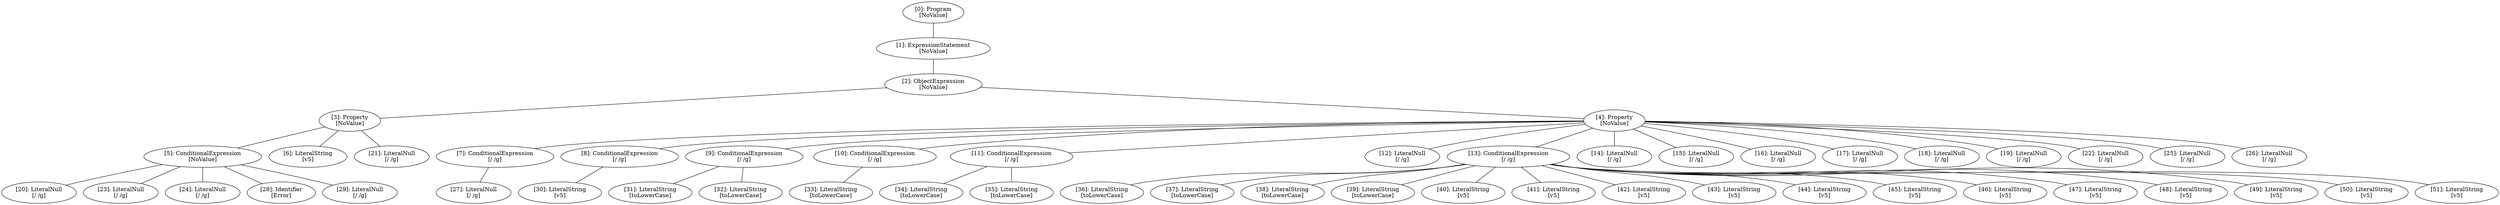 // Result
graph {
	0 [label="[0]: Program
[NoValue]"]
	1 [label="[1]: ExpressionStatement
[NoValue]"]
	2 [label="[2]: ObjectExpression
[NoValue]"]
	3 [label="[3]: Property
[NoValue]"]
	4 [label="[4]: Property
[NoValue]"]
	5 [label="[5]: ConditionalExpression
[NoValue]"]
	6 [label="[6]: LiteralString
[v5]"]
	7 [label="[7]: ConditionalExpression
[/ /g]"]
	8 [label="[8]: ConditionalExpression
[/ /g]"]
	9 [label="[9]: ConditionalExpression
[/ /g]"]
	10 [label="[10]: ConditionalExpression
[/ /g]"]
	11 [label="[11]: ConditionalExpression
[/ /g]"]
	12 [label="[12]: LiteralNull
[/ /g]"]
	13 [label="[13]: ConditionalExpression
[/ /g]"]
	14 [label="[14]: LiteralNull
[/ /g]"]
	15 [label="[15]: LiteralNull
[/ /g]"]
	16 [label="[16]: LiteralNull
[/ /g]"]
	17 [label="[17]: LiteralNull
[/ /g]"]
	18 [label="[18]: LiteralNull
[/ /g]"]
	19 [label="[19]: LiteralNull
[/ /g]"]
	20 [label="[20]: LiteralNull
[/ /g]"]
	21 [label="[21]: LiteralNull
[/ /g]"]
	22 [label="[22]: LiteralNull
[/ /g]"]
	23 [label="[23]: LiteralNull
[/ /g]"]
	24 [label="[24]: LiteralNull
[/ /g]"]
	25 [label="[25]: LiteralNull
[/ /g]"]
	26 [label="[26]: LiteralNull
[/ /g]"]
	27 [label="[27]: LiteralNull
[/ /g]"]
	28 [label="[28]: Identifier
[Error]"]
	29 [label="[29]: LiteralNull
[/ /g]"]
	30 [label="[30]: LiteralString
[v5]"]
	31 [label="[31]: LiteralString
[toLowerCase]"]
	32 [label="[32]: LiteralString
[toLowerCase]"]
	33 [label="[33]: LiteralString
[toLowerCase]"]
	34 [label="[34]: LiteralString
[toLowerCase]"]
	35 [label="[35]: LiteralString
[toLowerCase]"]
	36 [label="[36]: LiteralString
[toLowerCase]"]
	37 [label="[37]: LiteralString
[toLowerCase]"]
	38 [label="[38]: LiteralString
[toLowerCase]"]
	39 [label="[39]: LiteralString
[toLowerCase]"]
	40 [label="[40]: LiteralString
[v5]"]
	41 [label="[41]: LiteralString
[v5]"]
	42 [label="[42]: LiteralString
[v5]"]
	43 [label="[43]: LiteralString
[v5]"]
	44 [label="[44]: LiteralString
[v5]"]
	45 [label="[45]: LiteralString
[v5]"]
	46 [label="[46]: LiteralString
[v5]"]
	47 [label="[47]: LiteralString
[v5]"]
	48 [label="[48]: LiteralString
[v5]"]
	49 [label="[49]: LiteralString
[v5]"]
	50 [label="[50]: LiteralString
[v5]"]
	51 [label="[51]: LiteralString
[v5]"]
	0 -- 1
	1 -- 2
	2 -- 3
	2 -- 4
	3 -- 5
	3 -- 6
	3 -- 21
	4 -- 7
	4 -- 8
	4 -- 9
	4 -- 10
	4 -- 11
	4 -- 12
	4 -- 13
	4 -- 14
	4 -- 15
	4 -- 16
	4 -- 17
	4 -- 18
	4 -- 19
	4 -- 22
	4 -- 25
	4 -- 26
	5 -- 20
	5 -- 23
	5 -- 24
	5 -- 28
	5 -- 29
	7 -- 27
	8 -- 30
	9 -- 31
	9 -- 32
	10 -- 33
	11 -- 34
	11 -- 35
	13 -- 36
	13 -- 37
	13 -- 38
	13 -- 39
	13 -- 40
	13 -- 41
	13 -- 42
	13 -- 43
	13 -- 44
	13 -- 45
	13 -- 46
	13 -- 47
	13 -- 48
	13 -- 49
	13 -- 50
	13 -- 51
}
